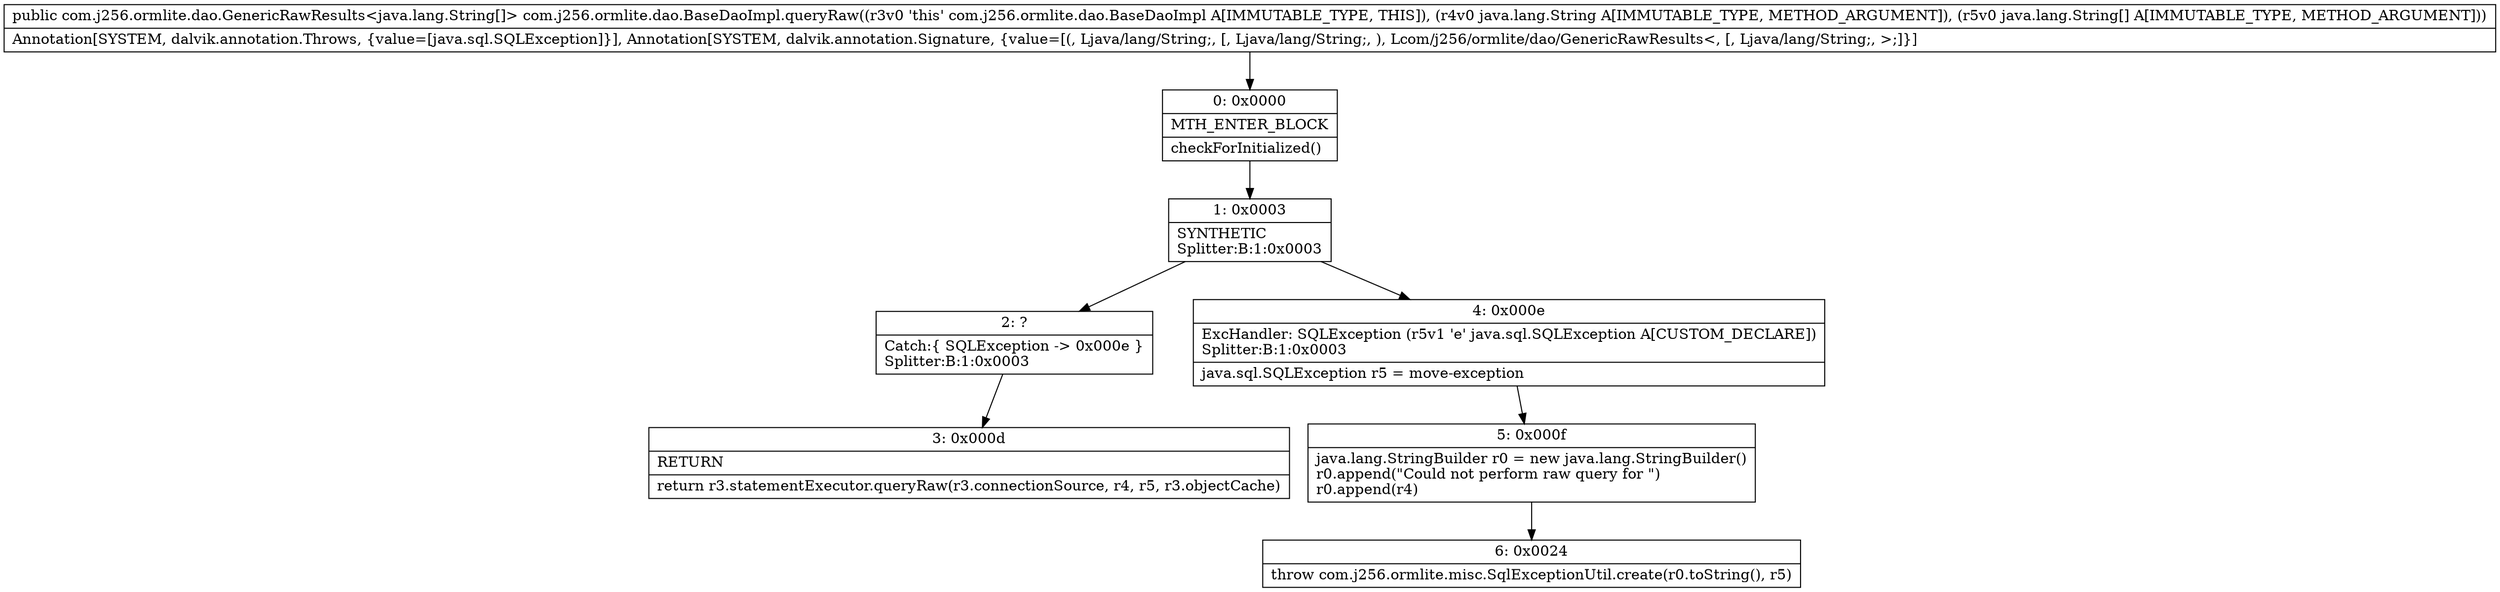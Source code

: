 digraph "CFG forcom.j256.ormlite.dao.BaseDaoImpl.queryRaw(Ljava\/lang\/String;[Ljava\/lang\/String;)Lcom\/j256\/ormlite\/dao\/GenericRawResults;" {
Node_0 [shape=record,label="{0\:\ 0x0000|MTH_ENTER_BLOCK\l|checkForInitialized()\l}"];
Node_1 [shape=record,label="{1\:\ 0x0003|SYNTHETIC\lSplitter:B:1:0x0003\l}"];
Node_2 [shape=record,label="{2\:\ ?|Catch:\{ SQLException \-\> 0x000e \}\lSplitter:B:1:0x0003\l}"];
Node_3 [shape=record,label="{3\:\ 0x000d|RETURN\l|return r3.statementExecutor.queryRaw(r3.connectionSource, r4, r5, r3.objectCache)\l}"];
Node_4 [shape=record,label="{4\:\ 0x000e|ExcHandler: SQLException (r5v1 'e' java.sql.SQLException A[CUSTOM_DECLARE])\lSplitter:B:1:0x0003\l|java.sql.SQLException r5 = move\-exception\l}"];
Node_5 [shape=record,label="{5\:\ 0x000f|java.lang.StringBuilder r0 = new java.lang.StringBuilder()\lr0.append(\"Could not perform raw query for \")\lr0.append(r4)\l}"];
Node_6 [shape=record,label="{6\:\ 0x0024|throw com.j256.ormlite.misc.SqlExceptionUtil.create(r0.toString(), r5)\l}"];
MethodNode[shape=record,label="{public com.j256.ormlite.dao.GenericRawResults\<java.lang.String[]\> com.j256.ormlite.dao.BaseDaoImpl.queryRaw((r3v0 'this' com.j256.ormlite.dao.BaseDaoImpl A[IMMUTABLE_TYPE, THIS]), (r4v0 java.lang.String A[IMMUTABLE_TYPE, METHOD_ARGUMENT]), (r5v0 java.lang.String[] A[IMMUTABLE_TYPE, METHOD_ARGUMENT]))  | Annotation[SYSTEM, dalvik.annotation.Throws, \{value=[java.sql.SQLException]\}], Annotation[SYSTEM, dalvik.annotation.Signature, \{value=[(, Ljava\/lang\/String;, [, Ljava\/lang\/String;, ), Lcom\/j256\/ormlite\/dao\/GenericRawResults\<, [, Ljava\/lang\/String;, \>;]\}]\l}"];
MethodNode -> Node_0;
Node_0 -> Node_1;
Node_1 -> Node_2;
Node_1 -> Node_4;
Node_2 -> Node_3;
Node_4 -> Node_5;
Node_5 -> Node_6;
}

